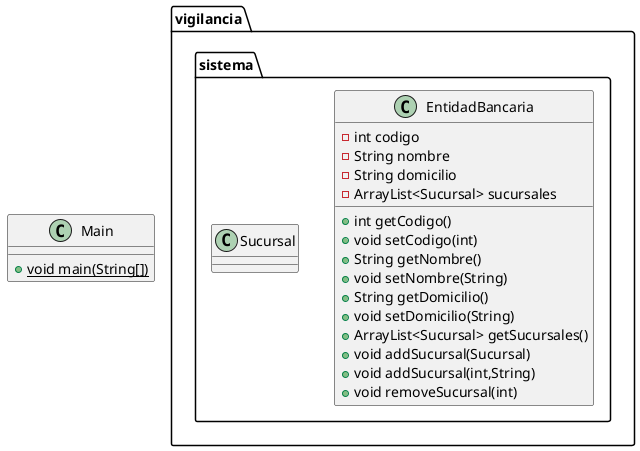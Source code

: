 @startuml
class vigilancia.sistema.EntidadBancaria {
- int codigo
- String nombre
- String domicilio
- ArrayList<Sucursal> sucursales
+ int getCodigo()
+ void setCodigo(int)
+ String getNombre()
+ void setNombre(String)
+ String getDomicilio()
+ void setDomicilio(String)
+ ArrayList<Sucursal> getSucursales()
+ void addSucursal(Sucursal)
+ void addSucursal(int,String)
+ void removeSucursal(int)
}


class vigilancia.sistema.Sucursal {
}
class Main {
+ {static} void main(String[])
}

@enduml
